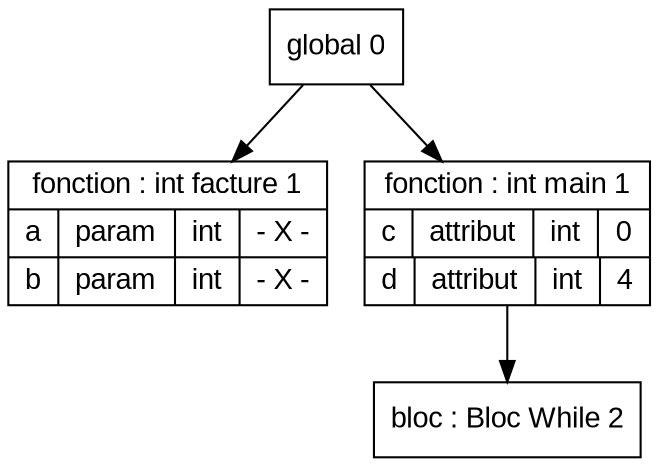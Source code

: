 digraph "tds"{

	node [fontname="Arial"];

	N1 [shape=record label="{ fonction : int facture 1
	| { a | param | int | - X - }
	| { b | param | int | - X - }
	}"];

	N3 [shape=record label="{ bloc : Bloc While  2
	}"];

	N2 [shape=record label="{ fonction : int main 1
	| { c | attribut | int | 0 }
	| { d | attribut | int | 4 }
	}"];

	N0 [shape=record label="{ global 0
	}"];


	N0 -> N1; 
	N0 -> N2; 
	N2 -> N3; 
}
